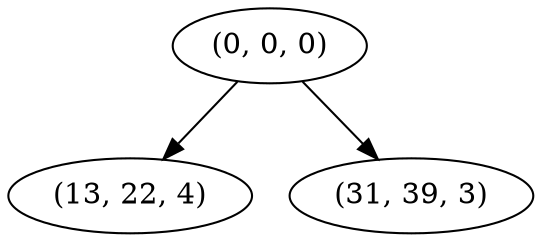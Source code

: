 digraph tree {
    "(0, 0, 0)";
    "(13, 22, 4)";
    "(31, 39, 3)";
    "(0, 0, 0)" -> "(13, 22, 4)";
    "(0, 0, 0)" -> "(31, 39, 3)";
}
